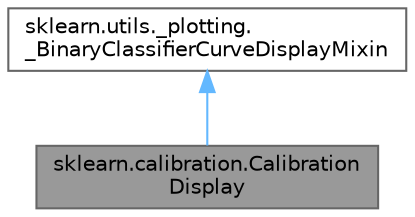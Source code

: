 digraph "sklearn.calibration.CalibrationDisplay"
{
 // LATEX_PDF_SIZE
  bgcolor="transparent";
  edge [fontname=Helvetica,fontsize=10,labelfontname=Helvetica,labelfontsize=10];
  node [fontname=Helvetica,fontsize=10,shape=box,height=0.2,width=0.4];
  Node1 [id="Node000001",label="sklearn.calibration.Calibration\lDisplay",height=0.2,width=0.4,color="gray40", fillcolor="grey60", style="filled", fontcolor="black",tooltip=" "];
  Node2 -> Node1 [id="edge1_Node000001_Node000002",dir="back",color="steelblue1",style="solid",tooltip=" "];
  Node2 [id="Node000002",label="sklearn.utils._plotting.\l_BinaryClassifierCurveDisplayMixin",height=0.2,width=0.4,color="gray40", fillcolor="white", style="filled",URL="$d6/d6c/classsklearn_1_1utils_1_1__plotting_1_1__BinaryClassifierCurveDisplayMixin.html",tooltip=" "];
}
